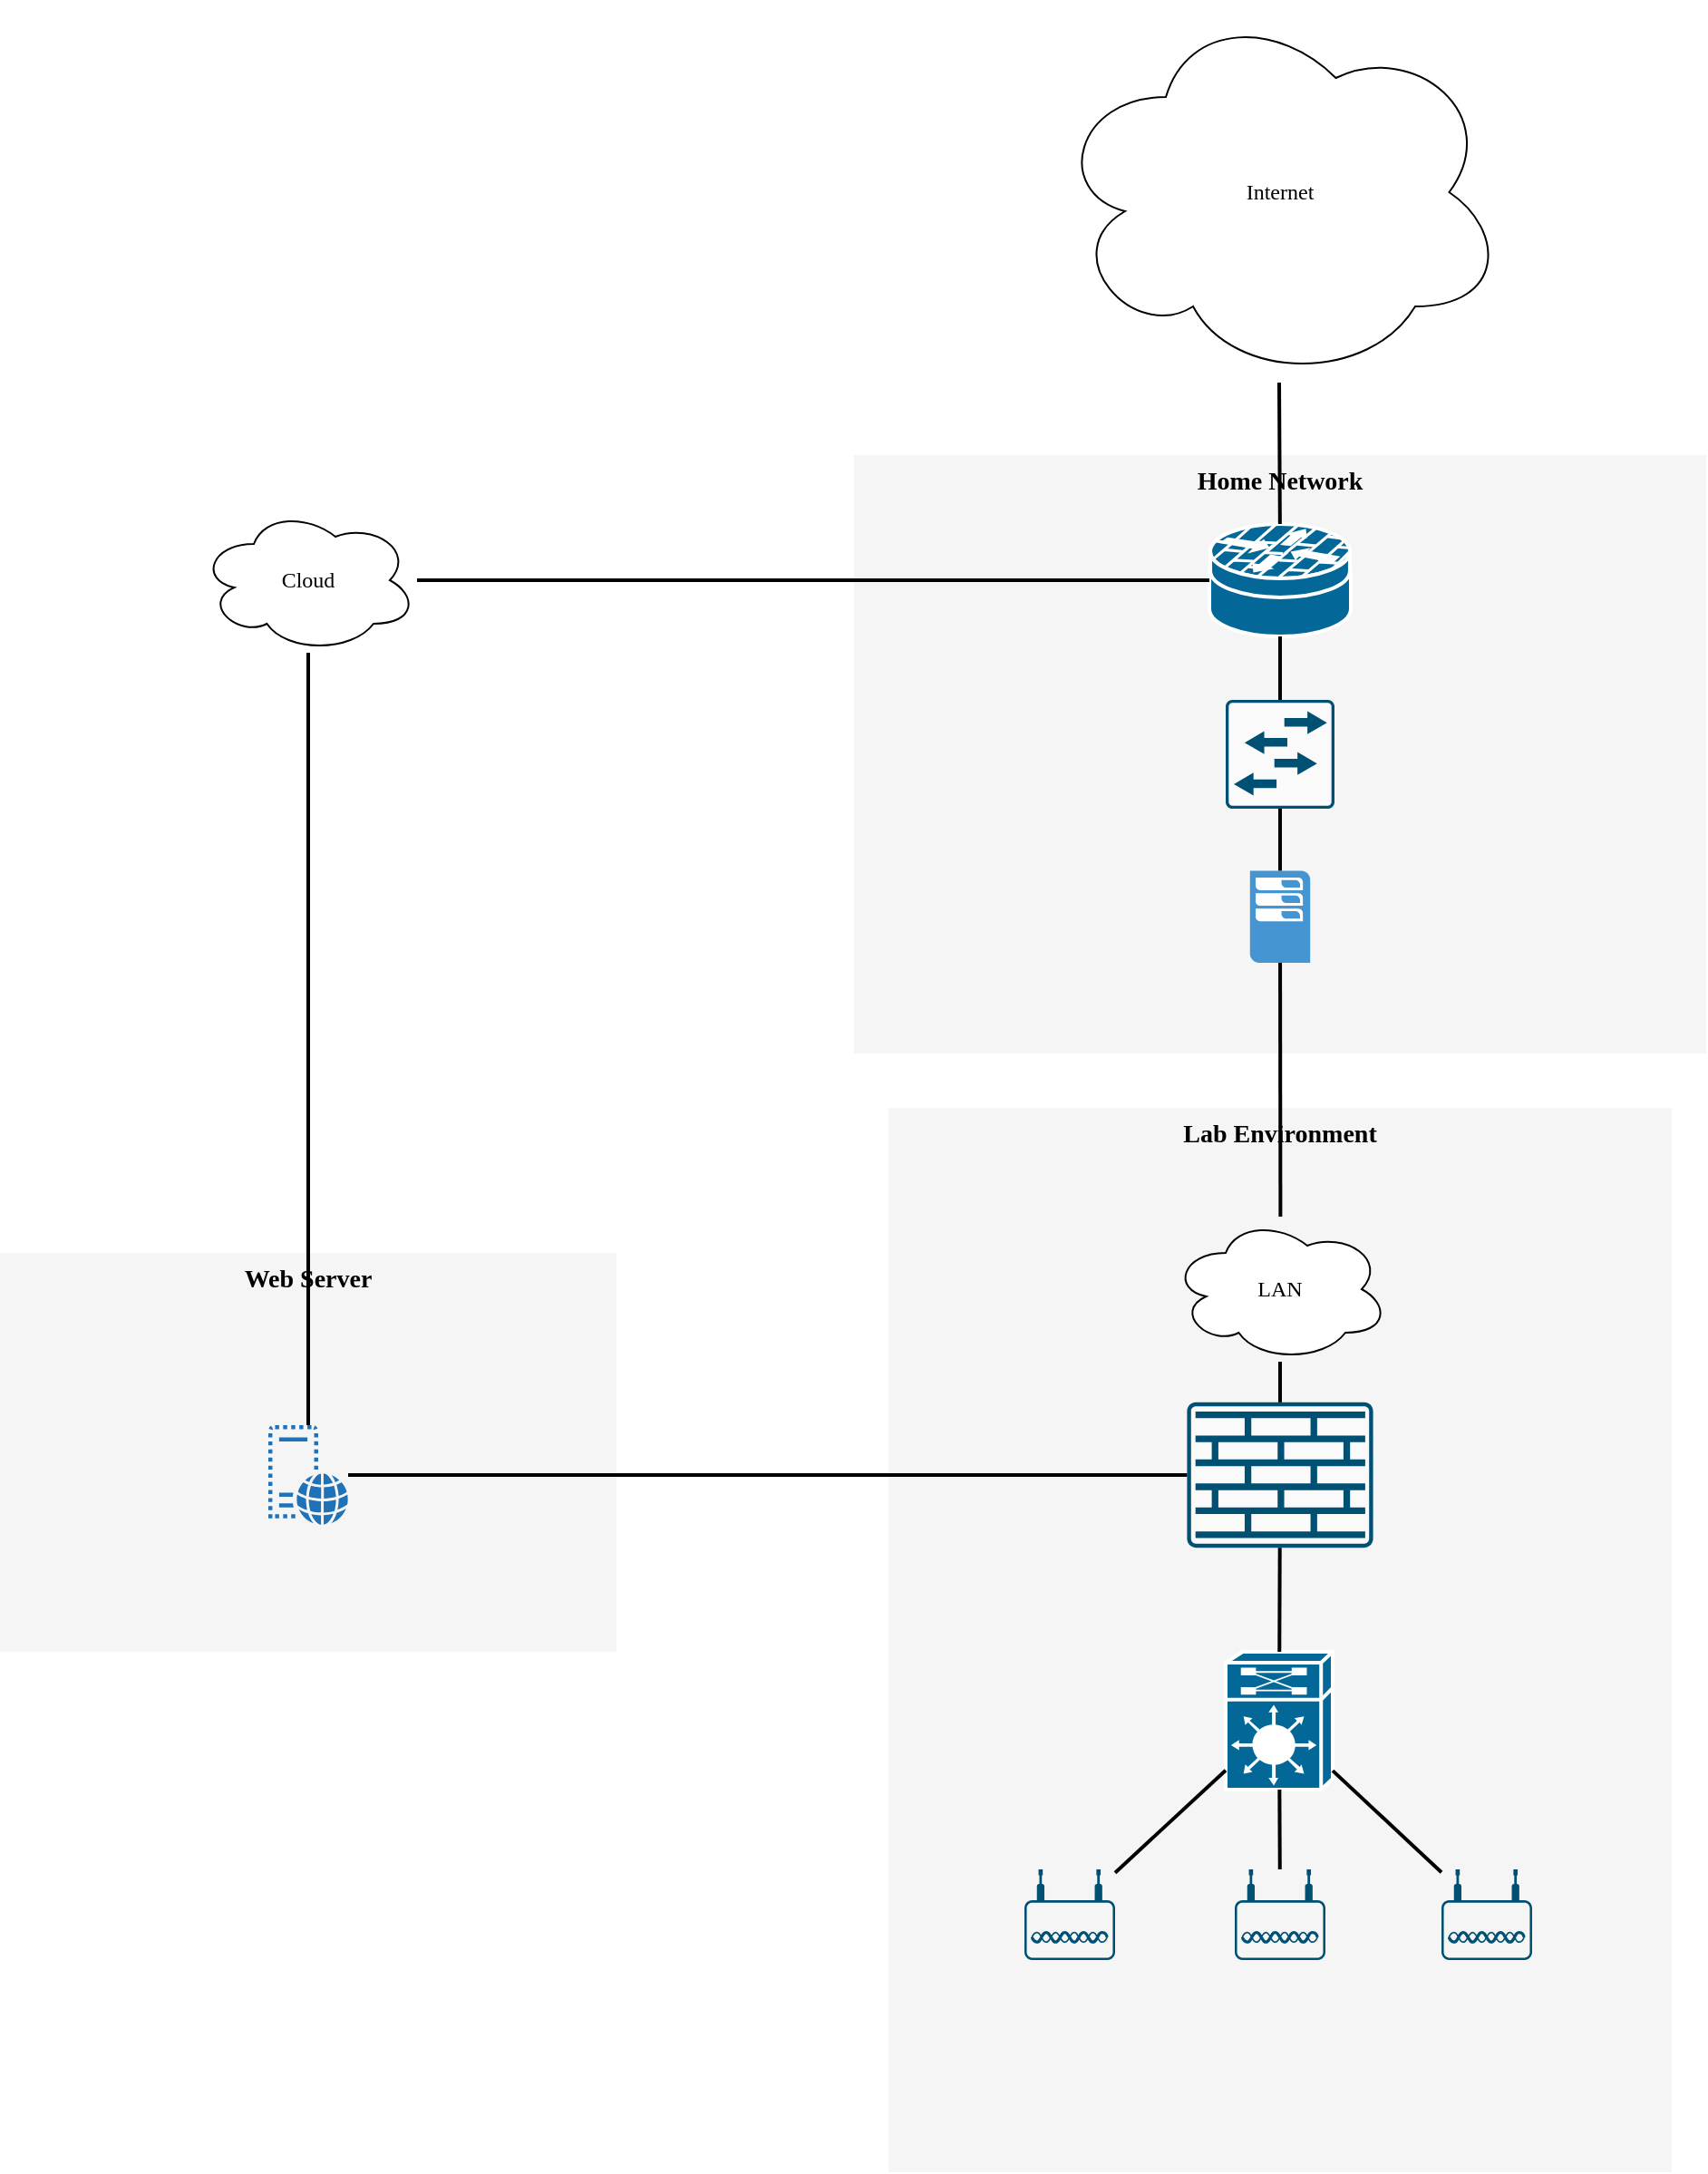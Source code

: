 <mxfile version="25.0.3">
  <diagram name="Page-1" id="c37626ed-c26b-45fb-9056-f9ebc6bb27b6">
    <mxGraphModel dx="2120" dy="2041" grid="1" gridSize="10" guides="1" tooltips="1" connect="1" arrows="1" fold="1" page="1" pageScale="1" pageWidth="1100" pageHeight="850" background="none" math="0" shadow="0">
      <root>
        <mxCell id="0" />
        <mxCell id="1" parent="0" />
        <mxCell id="3mnZNw0ZQHAIM2PLa0D6-8" value="Lab Environment" style="whiteSpace=wrap;html=1;rounded=0;shadow=0;comic=0;strokeWidth=1;fontFamily=Verdana;fontSize=14;fillColor=#f5f5f5;strokeColor=none;fontStyle=1;verticalAlign=top;" vertex="1" parent="1">
          <mxGeometry x="885" y="560.0" width="432" height="587" as="geometry" />
        </mxCell>
        <mxCell id="1c7a67bf8fd3230f-14" value="Cloud" style="ellipse;shape=cloud;whiteSpace=wrap;html=1;rounded=0;shadow=0;comic=0;strokeWidth=1;fontFamily=Verdana;fontSize=12;" parent="1" vertex="1">
          <mxGeometry x="505" y="229" width="120" height="80" as="geometry" />
        </mxCell>
        <mxCell id="1c7a67bf8fd3230f-15" value="Internet" style="ellipse;shape=cloud;whiteSpace=wrap;html=1;rounded=0;shadow=0;comic=0;strokeWidth=1;fontFamily=Verdana;fontSize=12;" parent="1" vertex="1">
          <mxGeometry x="975.5" y="-50" width="250" height="210" as="geometry" />
        </mxCell>
        <mxCell id="3mnZNw0ZQHAIM2PLa0D6-5" value="" style="sketch=0;points=[[0.015,0.015,0],[0.985,0.015,0],[0.985,0.985,0],[0.015,0.985,0],[0.25,0,0],[0.5,0,0],[0.75,0,0],[1,0.25,0],[1,0.5,0],[1,0.75,0],[0.75,1,0],[0.5,1,0],[0.25,1,0],[0,0.75,0],[0,0.5,0],[0,0.25,0]];verticalLabelPosition=bottom;html=1;verticalAlign=top;aspect=fixed;align=center;pointerEvents=1;shape=mxgraph.cisco19.rect;prIcon=firewall;fillColor=#FAFAFA;strokeColor=#005073;" vertex="1" parent="1">
          <mxGeometry x="1049.7" y="722.42" width="102.59" height="80.15" as="geometry" />
        </mxCell>
        <mxCell id="3mnZNw0ZQHAIM2PLa0D6-7" value="" style="shape=mxgraph.cisco.misc.route_switch_processor;html=1;dashed=0;fillColor=#036897;strokeColor=#ffffff;strokeWidth=2;verticalLabelPosition=bottom;verticalAlign=top;rounded=0;shadow=0;comic=0;fontFamily=Verdana;fontSize=12;" vertex="1" parent="1">
          <mxGeometry x="1071" y="860" width="59" height="76" as="geometry" />
        </mxCell>
        <mxCell id="3mnZNw0ZQHAIM2PLa0D6-9" value="Home Network" style="whiteSpace=wrap;html=1;rounded=0;shadow=0;comic=0;strokeWidth=1;fontFamily=Verdana;fontSize=14;fillColor=#f5f5f5;strokeColor=none;fontStyle=1;verticalAlign=top;" vertex="1" parent="1">
          <mxGeometry x="866" y="200" width="470" height="330" as="geometry" />
        </mxCell>
        <mxCell id="3mnZNw0ZQHAIM2PLa0D6-11" value="" style="shape=mxgraph.cisco.security.router_firewall;html=1;pointerEvents=1;dashed=0;fillColor=#036897;strokeColor=#ffffff;strokeWidth=2;verticalLabelPosition=bottom;verticalAlign=top;align=center;outlineConnect=0;" vertex="1" parent="1">
          <mxGeometry x="1062" y="238" width="78" height="62" as="geometry" />
        </mxCell>
        <mxCell id="3mnZNw0ZQHAIM2PLa0D6-12" value="" style="sketch=0;points=[[0.015,0.015,0],[0.985,0.015,0],[0.985,0.985,0],[0.015,0.985,0],[0.25,0,0],[0.5,0,0],[0.75,0,0],[1,0.25,0],[1,0.5,0],[1,0.75,0],[0.75,1,0],[0.5,1,0],[0.25,1,0],[0,0.75,0],[0,0.5,0],[0,0.25,0]];verticalLabelPosition=bottom;html=1;verticalAlign=top;aspect=fixed;align=center;pointerEvents=1;shape=mxgraph.cisco19.rect;prIcon=l2_switch;fillColor=#FAFAFA;strokeColor=#005073;" vertex="1" parent="1">
          <mxGeometry x="1071" y="335" width="60" height="60" as="geometry" />
        </mxCell>
        <mxCell id="3mnZNw0ZQHAIM2PLa0D6-13" style="edgeStyle=none;html=1;labelBackgroundColor=none;startFill=0;endArrow=none;endFill=0;strokeWidth=2;fontFamily=Verdana;fontSize=12;" edge="1" parent="1" source="1c7a67bf8fd3230f-15" target="3mnZNw0ZQHAIM2PLa0D6-11">
          <mxGeometry relative="1" as="geometry">
            <mxPoint x="1101" y="160" as="sourcePoint" />
            <mxPoint x="1537.663" y="493.439" as="targetPoint" />
          </mxGeometry>
        </mxCell>
        <mxCell id="3mnZNw0ZQHAIM2PLa0D6-15" style="edgeStyle=none;html=1;labelBackgroundColor=none;startFill=0;endArrow=none;endFill=0;strokeWidth=2;fontFamily=Verdana;fontSize=12;" edge="1" parent="1" source="3mnZNw0ZQHAIM2PLa0D6-11" target="1c7a67bf8fd3230f-14">
          <mxGeometry relative="1" as="geometry">
            <mxPoint x="1380" y="460.0" as="sourcePoint" />
            <mxPoint x="680" y="560" as="targetPoint" />
          </mxGeometry>
        </mxCell>
        <mxCell id="3mnZNw0ZQHAIM2PLa0D6-17" style="edgeStyle=none;html=1;labelBackgroundColor=none;startFill=0;endArrow=none;endFill=0;strokeWidth=2;fontFamily=Verdana;fontSize=12;" edge="1" parent="1" source="3mnZNw0ZQHAIM2PLa0D6-18" target="1c7a67bf8fd3230f-13">
          <mxGeometry relative="1" as="geometry">
            <mxPoint x="1460" y="640" as="sourcePoint" />
            <mxPoint x="1577.663" y="733.439" as="targetPoint" />
          </mxGeometry>
        </mxCell>
        <mxCell id="3mnZNw0ZQHAIM2PLa0D6-18" value="" style="pointerEvents=1;shadow=0;dashed=0;html=1;strokeColor=none;fillColor=#4495D1;labelPosition=center;verticalLabelPosition=bottom;verticalAlign=top;align=center;outlineConnect=0;shape=mxgraph.veeam.2d.esx_esxi;" vertex="1" parent="1">
          <mxGeometry x="1084.4" y="429.2" width="33.2" height="50.8" as="geometry" />
        </mxCell>
        <mxCell id="1c7a67bf8fd3230f-13" value="LAN" style="ellipse;shape=cloud;whiteSpace=wrap;html=1;rounded=0;shadow=0;comic=0;strokeWidth=1;fontFamily=Verdana;fontSize=12;" parent="1" vertex="1">
          <mxGeometry x="1041" y="620" width="120" height="80" as="geometry" />
        </mxCell>
        <mxCell id="3mnZNw0ZQHAIM2PLa0D6-28" value="" style="points=[[0.03,0.36,0],[0.18,0,0],[0.5,0.34,0],[0.82,0,0],[0.97,0.36,0],[1,0.67,0],[0.975,0.975,0],[0.5,1,0],[0.025,0.975,0],[0,0.67,0]];verticalLabelPosition=bottom;sketch=0;html=1;verticalAlign=top;aspect=fixed;align=center;pointerEvents=1;shape=mxgraph.cisco19.wireless_access_point;fillColor=#005073;strokeColor=none;" vertex="1" parent="1">
          <mxGeometry x="1076" y="980" width="50" height="50" as="geometry" />
        </mxCell>
        <mxCell id="3mnZNw0ZQHAIM2PLa0D6-29" value="" style="points=[[0.03,0.36,0],[0.18,0,0],[0.5,0.34,0],[0.82,0,0],[0.97,0.36,0],[1,0.67,0],[0.975,0.975,0],[0.5,1,0],[0.025,0.975,0],[0,0.67,0]];verticalLabelPosition=bottom;sketch=0;html=1;verticalAlign=top;aspect=fixed;align=center;pointerEvents=1;shape=mxgraph.cisco19.wireless_access_point;fillColor=#005073;strokeColor=none;" vertex="1" parent="1">
          <mxGeometry x="960" y="980" width="50" height="50" as="geometry" />
        </mxCell>
        <mxCell id="3mnZNw0ZQHAIM2PLa0D6-30" value="" style="points=[[0.03,0.36,0],[0.18,0,0],[0.5,0.34,0],[0.82,0,0],[0.97,0.36,0],[1,0.67,0],[0.975,0.975,0],[0.5,1,0],[0.025,0.975,0],[0,0.67,0]];verticalLabelPosition=bottom;sketch=0;html=1;verticalAlign=top;aspect=fixed;align=center;pointerEvents=1;shape=mxgraph.cisco19.wireless_access_point;fillColor=#005073;strokeColor=none;" vertex="1" parent="1">
          <mxGeometry x="1190" y="980" width="50" height="50" as="geometry" />
        </mxCell>
        <mxCell id="3mnZNw0ZQHAIM2PLa0D6-31" style="edgeStyle=none;html=1;labelBackgroundColor=none;startFill=0;endArrow=none;endFill=0;strokeWidth=2;fontFamily=Verdana;fontSize=12;" edge="1" parent="1" source="3mnZNw0ZQHAIM2PLa0D6-7" target="3mnZNw0ZQHAIM2PLa0D6-30">
          <mxGeometry relative="1" as="geometry">
            <mxPoint x="1631" y="990" as="sourcePoint" />
            <mxPoint x="1520" y="1020" as="targetPoint" />
          </mxGeometry>
        </mxCell>
        <mxCell id="3mnZNw0ZQHAIM2PLa0D6-34" style="edgeStyle=none;html=1;labelBackgroundColor=none;startFill=0;endArrow=none;endFill=0;strokeWidth=2;fontFamily=Verdana;fontSize=12;" edge="1" parent="1" source="3mnZNw0ZQHAIM2PLa0D6-11" target="3mnZNw0ZQHAIM2PLa0D6-12">
          <mxGeometry relative="1" as="geometry">
            <mxPoint x="1550" y="386.56" as="sourcePoint" />
            <mxPoint x="1101" y="350" as="targetPoint" />
          </mxGeometry>
        </mxCell>
        <mxCell id="3mnZNw0ZQHAIM2PLa0D6-35" style="edgeStyle=none;html=1;labelBackgroundColor=none;startFill=0;endArrow=none;endFill=0;strokeWidth=2;fontFamily=Verdana;fontSize=12;" edge="1" parent="1" source="3mnZNw0ZQHAIM2PLa0D6-12" target="3mnZNw0ZQHAIM2PLa0D6-18">
          <mxGeometry relative="1" as="geometry">
            <mxPoint x="1630" y="550" as="sourcePoint" />
            <mxPoint x="2007.663" y="979.999" as="targetPoint" />
          </mxGeometry>
        </mxCell>
        <mxCell id="3mnZNw0ZQHAIM2PLa0D6-36" style="edgeStyle=none;html=1;labelBackgroundColor=none;startFill=0;endArrow=none;endFill=0;strokeWidth=2;fontFamily=Verdana;fontSize=12;" edge="1" parent="1" source="3mnZNw0ZQHAIM2PLa0D6-5" target="1c7a67bf8fd3230f-13">
          <mxGeometry relative="1" as="geometry">
            <mxPoint x="1890" y="816.56" as="sourcePoint" />
            <mxPoint x="2007.663" y="909.999" as="targetPoint" />
          </mxGeometry>
        </mxCell>
        <mxCell id="3mnZNw0ZQHAIM2PLa0D6-37" style="edgeStyle=none;html=1;labelBackgroundColor=none;startFill=0;endArrow=none;endFill=0;strokeWidth=2;fontFamily=Verdana;fontSize=12;" edge="1" parent="1" source="3mnZNw0ZQHAIM2PLa0D6-7" target="3mnZNw0ZQHAIM2PLa0D6-28">
          <mxGeometry relative="1" as="geometry">
            <mxPoint x="1890" y="816.56" as="sourcePoint" />
            <mxPoint x="1620" y="970" as="targetPoint" />
          </mxGeometry>
        </mxCell>
        <mxCell id="3mnZNw0ZQHAIM2PLa0D6-38" style="edgeStyle=none;html=1;labelBackgroundColor=none;startFill=0;endArrow=none;endFill=0;strokeWidth=2;fontFamily=Verdana;fontSize=12;" edge="1" parent="1" source="3mnZNw0ZQHAIM2PLa0D6-7" target="3mnZNw0ZQHAIM2PLa0D6-29">
          <mxGeometry relative="1" as="geometry">
            <mxPoint x="1890" y="816.56" as="sourcePoint" />
            <mxPoint x="2007.663" y="909.999" as="targetPoint" />
          </mxGeometry>
        </mxCell>
        <mxCell id="3mnZNw0ZQHAIM2PLa0D6-43" style="edgeStyle=none;html=1;labelBackgroundColor=none;startFill=0;endArrow=none;endFill=0;strokeWidth=2;fontFamily=Verdana;fontSize=12;" edge="1" parent="1" source="3mnZNw0ZQHAIM2PLa0D6-5" target="3mnZNw0ZQHAIM2PLa0D6-7">
          <mxGeometry relative="1" as="geometry">
            <mxPoint x="680" y="920" as="sourcePoint" />
            <mxPoint x="760" y="1050" as="targetPoint" />
          </mxGeometry>
        </mxCell>
        <mxCell id="3mnZNw0ZQHAIM2PLa0D6-46" value="Web Server" style="whiteSpace=wrap;html=1;rounded=0;shadow=0;comic=0;strokeWidth=1;fontFamily=Verdana;fontSize=14;fillColor=#f5f5f5;strokeColor=none;fontStyle=1;verticalAlign=top;" vertex="1" parent="1">
          <mxGeometry x="395" y="640" width="340" height="220" as="geometry" />
        </mxCell>
        <mxCell id="3mnZNw0ZQHAIM2PLa0D6-47" value="" style="sketch=0;pointerEvents=1;shadow=0;dashed=0;html=1;strokeColor=none;labelPosition=center;verticalLabelPosition=bottom;verticalAlign=top;outlineConnect=0;align=center;shape=mxgraph.office.servers.virtual_web_server;fillColor=#2072B8;" vertex="1" parent="1">
          <mxGeometry x="543" y="735" width="44" height="55" as="geometry" />
        </mxCell>
        <mxCell id="3mnZNw0ZQHAIM2PLa0D6-48" style="edgeStyle=none;html=1;labelBackgroundColor=none;startFill=0;endArrow=none;endFill=0;strokeWidth=2;fontFamily=Verdana;fontSize=12;" edge="1" parent="1" source="3mnZNw0ZQHAIM2PLa0D6-47" target="3mnZNw0ZQHAIM2PLa0D6-5">
          <mxGeometry relative="1" as="geometry">
            <mxPoint x="610" y="407" as="sourcePoint" />
            <mxPoint x="1540" y="590" as="targetPoint" />
          </mxGeometry>
        </mxCell>
        <mxCell id="3mnZNw0ZQHAIM2PLa0D6-49" style="edgeStyle=none;html=1;labelBackgroundColor=none;startFill=0;endArrow=none;endFill=0;strokeWidth=2;fontFamily=Verdana;fontSize=12;" edge="1" parent="1" source="1c7a67bf8fd3230f-14" target="3mnZNw0ZQHAIM2PLa0D6-47">
          <mxGeometry relative="1" as="geometry">
            <mxPoint x="610" y="407" as="sourcePoint" />
            <mxPoint x="1068" y="830" as="targetPoint" />
          </mxGeometry>
        </mxCell>
      </root>
    </mxGraphModel>
  </diagram>
</mxfile>
